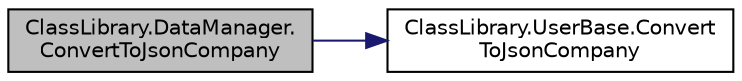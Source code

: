 digraph "ClassLibrary.DataManager.ConvertToJsonCompany"
{
 // INTERACTIVE_SVG=YES
 // LATEX_PDF_SIZE
  edge [fontname="Helvetica",fontsize="10",labelfontname="Helvetica",labelfontsize="10"];
  node [fontname="Helvetica",fontsize="10",shape=record];
  rankdir="LR";
  Node1 [label="ClassLibrary.DataManager.\lConvertToJsonCompany",height=0.2,width=0.4,color="black", fillcolor="grey75", style="filled", fontcolor="black",tooltip="Convierte los datos de Company a formato json"];
  Node1 -> Node2 [color="midnightblue",fontsize="10",style="solid",fontname="Helvetica"];
  Node2 [label="ClassLibrary.UserBase.Convert\lToJsonCompany",height=0.2,width=0.4,color="black", fillcolor="white", style="filled",URL="$classClassLibrary_1_1UserBase.html#ad93425a90751cb13d1f52885ddccc9e7",tooltip="Convierte el objeto a texto en formato Json. El objeto puede ser reconstruido a partir del texto en f..."];
}
